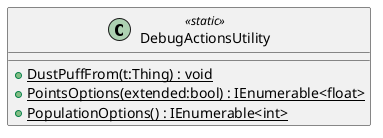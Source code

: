 @startuml
class DebugActionsUtility <<static>> {
    + {static} DustPuffFrom(t:Thing) : void
    + {static} PointsOptions(extended:bool) : IEnumerable<float>
    + {static} PopulationOptions() : IEnumerable<int>
}
@enduml
